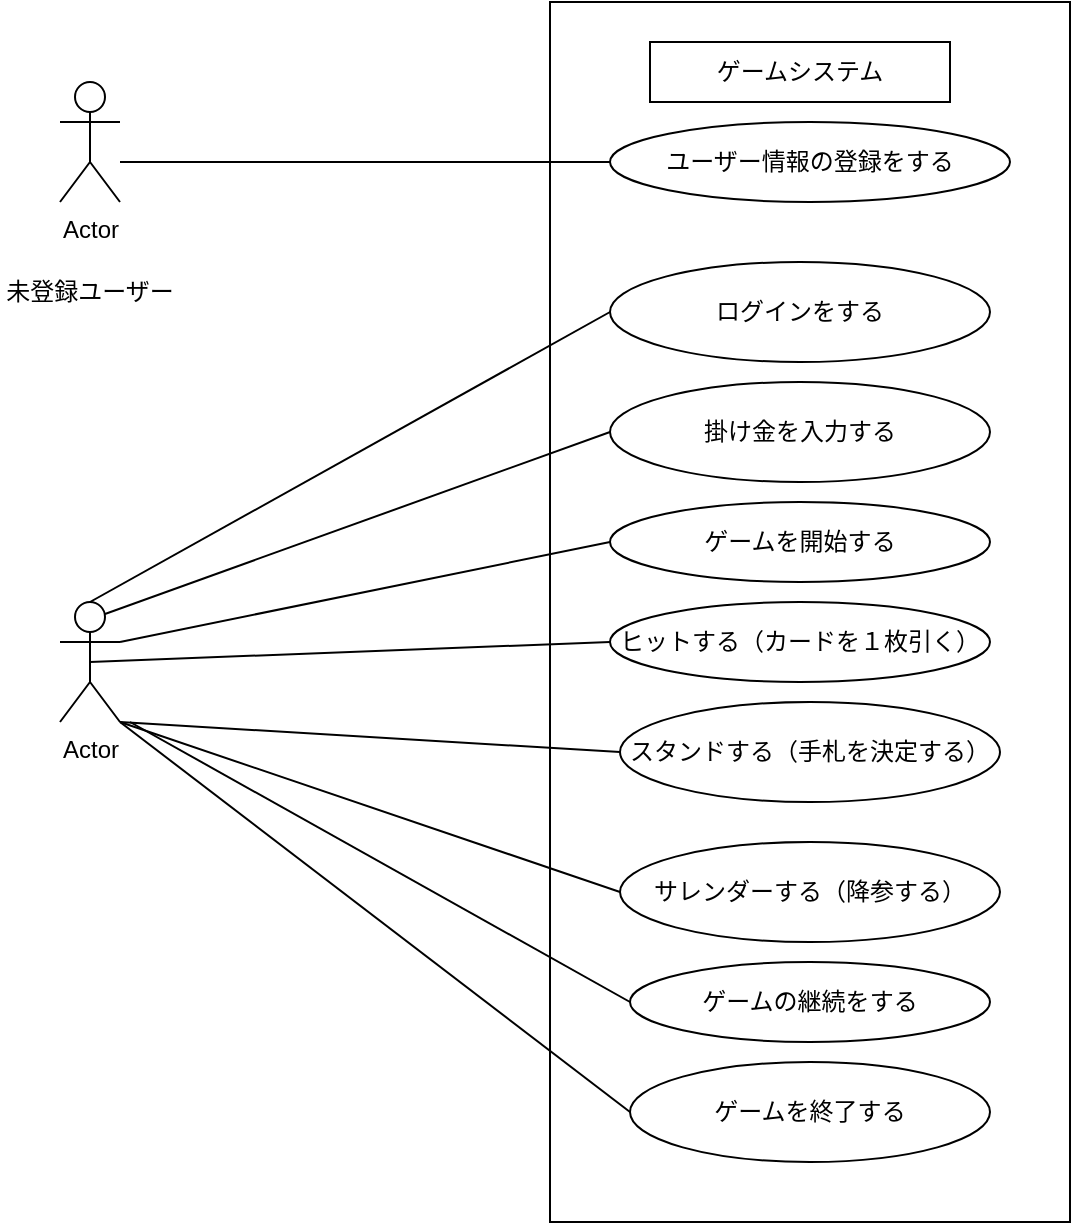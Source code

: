 <mxfile>
    <diagram id="1RaQo3EUQZgyjgugCpQx" name="ページ1">
        <mxGraphModel dx="664" dy="624" grid="1" gridSize="10" guides="1" tooltips="1" connect="1" arrows="1" fold="1" page="1" pageScale="1" pageWidth="850" pageHeight="1100" math="0" shadow="0">
            <root>
                <mxCell id="0"/>
                <mxCell id="1" parent="0"/>
                <mxCell id="17" value="" style="rounded=0;whiteSpace=wrap;html=1;" parent="1" vertex="1">
                    <mxGeometry x="330" y="40" width="260" height="610" as="geometry"/>
                </mxCell>
                <mxCell id="18" value="ゲームシステム" style="rounded=0;whiteSpace=wrap;html=1;" parent="1" vertex="1">
                    <mxGeometry x="380" y="60" width="150" height="30" as="geometry"/>
                </mxCell>
                <mxCell id="19" value="ユーザー情報の登録をする" style="ellipse;whiteSpace=wrap;html=1;" parent="1" vertex="1">
                    <mxGeometry x="360" y="100" width="200" height="40" as="geometry"/>
                </mxCell>
                <mxCell id="36" value="Actor" style="shape=umlActor;verticalLabelPosition=bottom;verticalAlign=top;html=1;outlineConnect=0;" parent="1" vertex="1">
                    <mxGeometry x="85" y="80" width="30" height="60" as="geometry"/>
                </mxCell>
                <mxCell id="37" value="Actor" style="shape=umlActor;verticalLabelPosition=bottom;verticalAlign=top;html=1;outlineConnect=0;" parent="1" vertex="1">
                    <mxGeometry x="85" y="340" width="30" height="60" as="geometry"/>
                </mxCell>
                <mxCell id="42" value="" style="endArrow=none;html=1;entryX=0;entryY=0.5;entryDx=0;entryDy=0;" parent="1" target="19" edge="1">
                    <mxGeometry width="50" height="50" relative="1" as="geometry">
                        <mxPoint x="115" y="120" as="sourcePoint"/>
                        <mxPoint x="165" y="70" as="targetPoint"/>
                    </mxGeometry>
                </mxCell>
                <mxCell id="45" value="未登録ユーザー" style="text;html=1;strokeColor=none;fillColor=none;align=center;verticalAlign=middle;whiteSpace=wrap;rounded=0;" parent="1" vertex="1">
                    <mxGeometry x="55" y="170" width="90" height="30" as="geometry"/>
                </mxCell>
                <mxCell id="47" value="ログインをする" style="ellipse;whiteSpace=wrap;html=1;" parent="1" vertex="1">
                    <mxGeometry x="360" y="170" width="190" height="50" as="geometry"/>
                </mxCell>
                <mxCell id="48" value="" style="endArrow=none;html=1;entryX=0;entryY=0.5;entryDx=0;entryDy=0;exitX=0.5;exitY=0;exitDx=0;exitDy=0;exitPerimeter=0;" parent="1" source="37" target="47" edge="1">
                    <mxGeometry width="50" height="50" relative="1" as="geometry">
                        <mxPoint x="115" y="340" as="sourcePoint"/>
                        <mxPoint x="165" y="290" as="targetPoint"/>
                    </mxGeometry>
                </mxCell>
                <mxCell id="49" value="掛け金を入力する" style="ellipse;whiteSpace=wrap;html=1;" parent="1" vertex="1">
                    <mxGeometry x="360" y="230" width="190" height="50" as="geometry"/>
                </mxCell>
                <mxCell id="59" value="" style="endArrow=none;html=1;entryX=0;entryY=0.5;entryDx=0;entryDy=0;exitX=0.75;exitY=0.1;exitDx=0;exitDy=0;exitPerimeter=0;" parent="1" source="37" target="49" edge="1">
                    <mxGeometry width="50" height="50" relative="1" as="geometry">
                        <mxPoint x="150" y="330" as="sourcePoint"/>
                        <mxPoint x="200" y="280" as="targetPoint"/>
                    </mxGeometry>
                </mxCell>
                <mxCell id="60" value="ゲームを開始する" style="ellipse;whiteSpace=wrap;html=1;" parent="1" vertex="1">
                    <mxGeometry x="360" y="290" width="190" height="40" as="geometry"/>
                </mxCell>
                <mxCell id="61" value="" style="endArrow=none;html=1;exitX=1;exitY=0.333;exitDx=0;exitDy=0;exitPerimeter=0;entryX=0;entryY=0.5;entryDx=0;entryDy=0;" parent="1" source="37" target="60" edge="1">
                    <mxGeometry width="50" height="50" relative="1" as="geometry">
                        <mxPoint x="190" y="380" as="sourcePoint"/>
                        <mxPoint x="240" y="330" as="targetPoint"/>
                    </mxGeometry>
                </mxCell>
                <mxCell id="63" value="ヒットする（カードを１枚引く）" style="ellipse;whiteSpace=wrap;html=1;" parent="1" vertex="1">
                    <mxGeometry x="360" y="340" width="190" height="40" as="geometry"/>
                </mxCell>
                <mxCell id="64" value="スタンドする（手札を決定する）" style="ellipse;whiteSpace=wrap;html=1;" parent="1" vertex="1">
                    <mxGeometry x="365" y="390" width="190" height="50" as="geometry"/>
                </mxCell>
                <mxCell id="65" value="" style="endArrow=none;html=1;entryX=0;entryY=0.5;entryDx=0;entryDy=0;exitX=0.5;exitY=0.5;exitDx=0;exitDy=0;exitPerimeter=0;" parent="1" source="37" target="63" edge="1">
                    <mxGeometry width="50" height="50" relative="1" as="geometry">
                        <mxPoint x="190" y="450" as="sourcePoint"/>
                        <mxPoint x="240" y="400" as="targetPoint"/>
                    </mxGeometry>
                </mxCell>
                <mxCell id="66" value="" style="endArrow=none;html=1;exitX=1;exitY=1;exitDx=0;exitDy=0;exitPerimeter=0;entryX=0;entryY=0.5;entryDx=0;entryDy=0;" parent="1" source="37" target="64" edge="1">
                    <mxGeometry width="50" height="50" relative="1" as="geometry">
                        <mxPoint x="180" y="480" as="sourcePoint"/>
                        <mxPoint x="230" y="430" as="targetPoint"/>
                    </mxGeometry>
                </mxCell>
                <mxCell id="67" value="サレンダーする（降参する）" style="ellipse;whiteSpace=wrap;html=1;" parent="1" vertex="1">
                    <mxGeometry x="365" y="460" width="190" height="50" as="geometry"/>
                </mxCell>
                <mxCell id="68" value="ゲームの継続をする" style="ellipse;whiteSpace=wrap;html=1;" parent="1" vertex="1">
                    <mxGeometry x="370" y="520" width="180" height="40" as="geometry"/>
                </mxCell>
                <mxCell id="69" value="ゲームを終了する" style="ellipse;whiteSpace=wrap;html=1;" parent="1" vertex="1">
                    <mxGeometry x="370" y="570" width="180" height="50" as="geometry"/>
                </mxCell>
                <mxCell id="70" value="" style="endArrow=none;html=1;exitX=1;exitY=1;exitDx=0;exitDy=0;exitPerimeter=0;entryX=0;entryY=0.5;entryDx=0;entryDy=0;" parent="1" source="37" target="67" edge="1">
                    <mxGeometry width="50" height="50" relative="1" as="geometry">
                        <mxPoint x="190" y="520" as="sourcePoint"/>
                        <mxPoint x="240" y="470" as="targetPoint"/>
                    </mxGeometry>
                </mxCell>
                <mxCell id="71" value="" style="endArrow=none;html=1;entryX=0;entryY=0.5;entryDx=0;entryDy=0;" parent="1" target="68" edge="1">
                    <mxGeometry width="50" height="50" relative="1" as="geometry">
                        <mxPoint x="120" y="400" as="sourcePoint"/>
                        <mxPoint x="190" y="510" as="targetPoint"/>
                    </mxGeometry>
                </mxCell>
                <mxCell id="72" value="" style="endArrow=none;html=1;entryX=0;entryY=0.5;entryDx=0;entryDy=0;exitX=1;exitY=1;exitDx=0;exitDy=0;exitPerimeter=0;" parent="1" source="37" target="69" edge="1">
                    <mxGeometry width="50" height="50" relative="1" as="geometry">
                        <mxPoint x="160" y="570" as="sourcePoint"/>
                        <mxPoint x="210" y="520" as="targetPoint"/>
                    </mxGeometry>
                </mxCell>
            </root>
        </mxGraphModel>
    </diagram>
</mxfile>